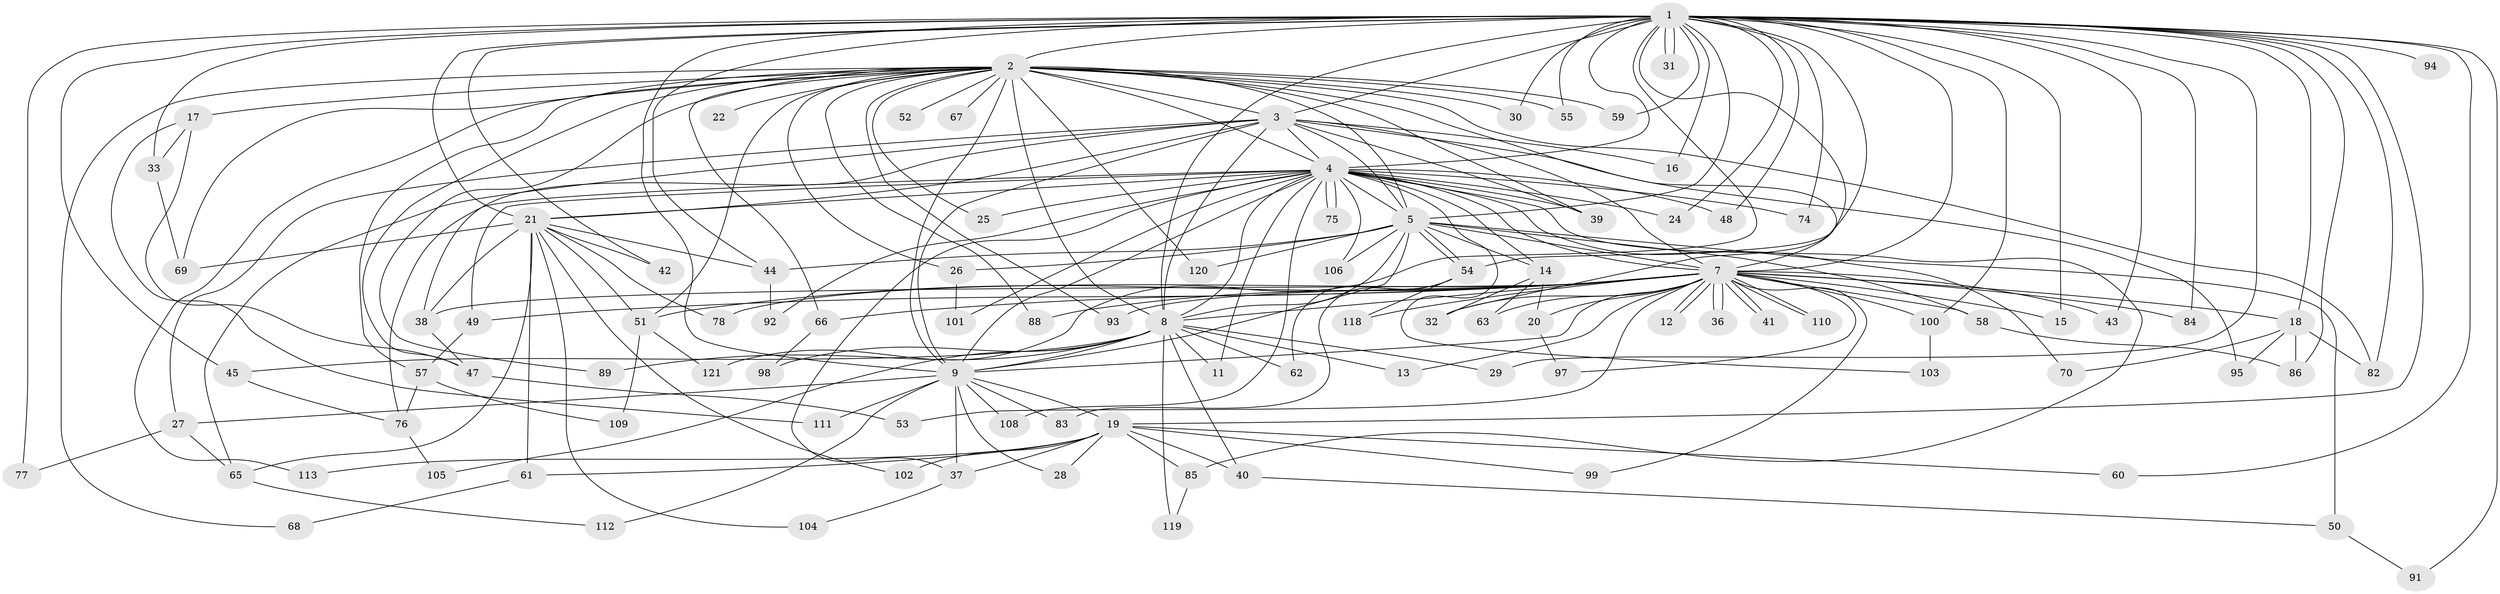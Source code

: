 // Generated by graph-tools (version 1.1) at 2025/23/03/03/25 07:23:48]
// undirected, 99 vertices, 219 edges
graph export_dot {
graph [start="1"]
  node [color=gray90,style=filled];
  1 [super="+10"];
  2 [super="+6"];
  3 [super="+79"];
  4 [super="+35"];
  5 [super="+81"];
  7 [super="+23"];
  8 [super="+72"];
  9 [super="+87"];
  11;
  12;
  13;
  14 [super="+116"];
  15;
  16;
  17;
  18 [super="+96"];
  19 [super="+46"];
  20;
  21 [super="+34"];
  22;
  24;
  25;
  26;
  27;
  28;
  29;
  30;
  31;
  32;
  33 [super="+117"];
  36;
  37;
  38 [super="+90"];
  39 [super="+107"];
  40;
  41;
  42;
  43;
  44 [super="+64"];
  45;
  47 [super="+80"];
  48;
  49;
  50;
  51 [super="+73"];
  52;
  53;
  54 [super="+56"];
  55;
  57;
  58;
  59;
  60;
  61;
  62;
  63;
  65 [super="+71"];
  66;
  67;
  68;
  69;
  70;
  74;
  75;
  76 [super="+114"];
  77;
  78;
  82;
  83;
  84;
  85;
  86 [super="+115"];
  88;
  89;
  91;
  92;
  93;
  94;
  95;
  97;
  98;
  99;
  100;
  101;
  102;
  103;
  104;
  105;
  106;
  108;
  109;
  110;
  111;
  112;
  113;
  118;
  119;
  120;
  121;
  1 -- 2 [weight=4];
  1 -- 3 [weight=3];
  1 -- 4 [weight=2];
  1 -- 5 [weight=2];
  1 -- 7 [weight=2];
  1 -- 8 [weight=2];
  1 -- 9 [weight=2];
  1 -- 15;
  1 -- 19;
  1 -- 21;
  1 -- 30;
  1 -- 31;
  1 -- 31;
  1 -- 43;
  1 -- 44;
  1 -- 60;
  1 -- 74;
  1 -- 82;
  1 -- 84;
  1 -- 91;
  1 -- 94 [weight=2];
  1 -- 100;
  1 -- 77;
  1 -- 16;
  1 -- 18;
  1 -- 86;
  1 -- 24;
  1 -- 29;
  1 -- 32;
  1 -- 33;
  1 -- 42;
  1 -- 45;
  1 -- 48;
  1 -- 55;
  1 -- 121;
  1 -- 59;
  1 -- 54;
  2 -- 3 [weight=2];
  2 -- 4 [weight=2];
  2 -- 5 [weight=3];
  2 -- 7 [weight=3];
  2 -- 8 [weight=2];
  2 -- 9 [weight=2];
  2 -- 17 [weight=2];
  2 -- 22 [weight=2];
  2 -- 47;
  2 -- 52 [weight=2];
  2 -- 55;
  2 -- 88;
  2 -- 113;
  2 -- 120;
  2 -- 66;
  2 -- 67;
  2 -- 68;
  2 -- 69;
  2 -- 82;
  2 -- 25;
  2 -- 26;
  2 -- 89;
  2 -- 93;
  2 -- 30;
  2 -- 39;
  2 -- 57;
  2 -- 59;
  2 -- 51;
  3 -- 4;
  3 -- 5;
  3 -- 7;
  3 -- 8 [weight=2];
  3 -- 9;
  3 -- 16;
  3 -- 27;
  3 -- 38;
  3 -- 39;
  3 -- 95;
  3 -- 21;
  3 -- 65;
  4 -- 5;
  4 -- 7 [weight=2];
  4 -- 8;
  4 -- 9;
  4 -- 11;
  4 -- 14;
  4 -- 21;
  4 -- 24;
  4 -- 25;
  4 -- 37;
  4 -- 48;
  4 -- 49;
  4 -- 70;
  4 -- 74;
  4 -- 75;
  4 -- 75;
  4 -- 85;
  4 -- 92;
  4 -- 101;
  4 -- 103;
  4 -- 108;
  4 -- 106;
  4 -- 76;
  4 -- 39;
  5 -- 7;
  5 -- 8;
  5 -- 9;
  5 -- 14;
  5 -- 26;
  5 -- 44;
  5 -- 50;
  5 -- 54;
  5 -- 54;
  5 -- 58;
  5 -- 120;
  5 -- 106;
  7 -- 8;
  7 -- 9;
  7 -- 12;
  7 -- 12;
  7 -- 13;
  7 -- 15;
  7 -- 18;
  7 -- 20;
  7 -- 32;
  7 -- 36;
  7 -- 36;
  7 -- 38;
  7 -- 41;
  7 -- 41;
  7 -- 43;
  7 -- 49;
  7 -- 51;
  7 -- 53;
  7 -- 58;
  7 -- 63;
  7 -- 66;
  7 -- 78;
  7 -- 84;
  7 -- 88;
  7 -- 93;
  7 -- 97;
  7 -- 99;
  7 -- 100;
  7 -- 110;
  7 -- 110;
  7 -- 118;
  8 -- 9 [weight=2];
  8 -- 11;
  8 -- 13;
  8 -- 29;
  8 -- 40;
  8 -- 45;
  8 -- 62;
  8 -- 89;
  8 -- 98;
  8 -- 105;
  8 -- 119;
  9 -- 19;
  9 -- 27;
  9 -- 28;
  9 -- 37;
  9 -- 83;
  9 -- 111;
  9 -- 112;
  9 -- 108;
  14 -- 20;
  14 -- 63;
  14 -- 32;
  17 -- 33;
  17 -- 111;
  17 -- 47;
  18 -- 70;
  18 -- 86;
  18 -- 95;
  18 -- 82;
  19 -- 28;
  19 -- 40;
  19 -- 60;
  19 -- 61;
  19 -- 85;
  19 -- 99;
  19 -- 102;
  19 -- 113;
  19 -- 37;
  20 -- 97;
  21 -- 42;
  21 -- 61;
  21 -- 69;
  21 -- 78;
  21 -- 102;
  21 -- 65;
  21 -- 51;
  21 -- 104;
  21 -- 44;
  21 -- 38;
  26 -- 101;
  27 -- 65;
  27 -- 77;
  33 -- 69;
  37 -- 104;
  38 -- 47;
  40 -- 50;
  44 -- 92;
  45 -- 76;
  47 -- 53;
  49 -- 57;
  50 -- 91;
  51 -- 109;
  51 -- 121;
  54 -- 62;
  54 -- 118;
  54 -- 83;
  57 -- 76;
  57 -- 109;
  58 -- 86;
  61 -- 68;
  65 -- 112;
  66 -- 98;
  76 -- 105;
  85 -- 119;
  100 -- 103;
}
